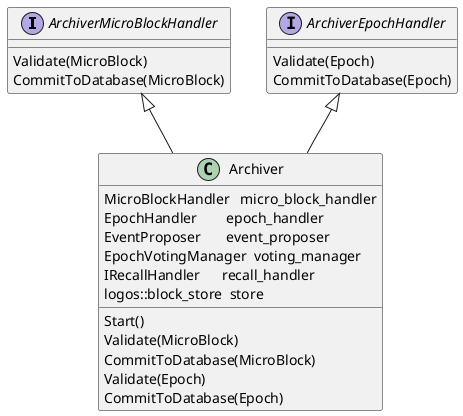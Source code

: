 @startuml

interface ArchiverMicroBlockHandler 

ArchiverMicroBlockHandler : Validate(MicroBlock)
ArchiverMicroBlockHandler : CommitToDatabase(MicroBlock)

interface ArchiverEpochHandler
ArchiverEpochHandler : Validate(Epoch)
ArchiverEpochHandler : CommitToDatabase(Epoch)


ArchiverMicroBlockHandler <|-- Archiver
ArchiverEpochHandler <|-- Archiver

Archiver : MicroBlockHandler   micro_block_handler
Archiver : EpochHandler        epoch_handler
Archiver : EventProposer       event_proposer
Archiver : EpochVotingManager  voting_manager
Archiver : IRecallHandler      recall_handler
Archiver : logos::block_store  store

Archiver : Start()
Archiver : Validate(MicroBlock)
Archiver : CommitToDatabase(MicroBlock)
Archiver : Validate(Epoch)
Archiver : CommitToDatabase(Epoch)

@enduml